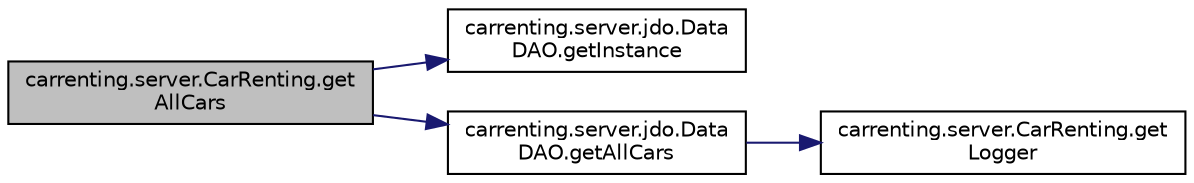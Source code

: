 digraph "carrenting.server.CarRenting.getAllCars"
{
 // LATEX_PDF_SIZE
  edge [fontname="Helvetica",fontsize="10",labelfontname="Helvetica",labelfontsize="10"];
  node [fontname="Helvetica",fontsize="10",shape=record];
  rankdir="LR";
  Node12 [label="carrenting.server.CarRenting.get\lAllCars",height=0.2,width=0.4,color="black", fillcolor="grey75", style="filled", fontcolor="black",tooltip=" "];
  Node12 -> Node13 [color="midnightblue",fontsize="10",style="solid",fontname="Helvetica"];
  Node13 [label="carrenting.server.jdo.Data\lDAO.getInstance",height=0.2,width=0.4,color="black", fillcolor="white", style="filled",URL="$classcarrenting_1_1server_1_1jdo_1_1_data_d_a_o.html#af8f8055222b8f4337f5f46c4365078d6",tooltip=" "];
  Node12 -> Node14 [color="midnightblue",fontsize="10",style="solid",fontname="Helvetica"];
  Node14 [label="carrenting.server.jdo.Data\lDAO.getAllCars",height=0.2,width=0.4,color="black", fillcolor="white", style="filled",URL="$classcarrenting_1_1server_1_1jdo_1_1_data_d_a_o.html#a5ebaf15817fcf274d47aafb795f31ece",tooltip=" "];
  Node14 -> Node15 [color="midnightblue",fontsize="10",style="solid",fontname="Helvetica"];
  Node15 [label="carrenting.server.CarRenting.get\lLogger",height=0.2,width=0.4,color="black", fillcolor="white", style="filled",URL="$classcarrenting_1_1server_1_1_car_renting.html#ab6247bc987fa497393e8db651849f845",tooltip=" "];
}

